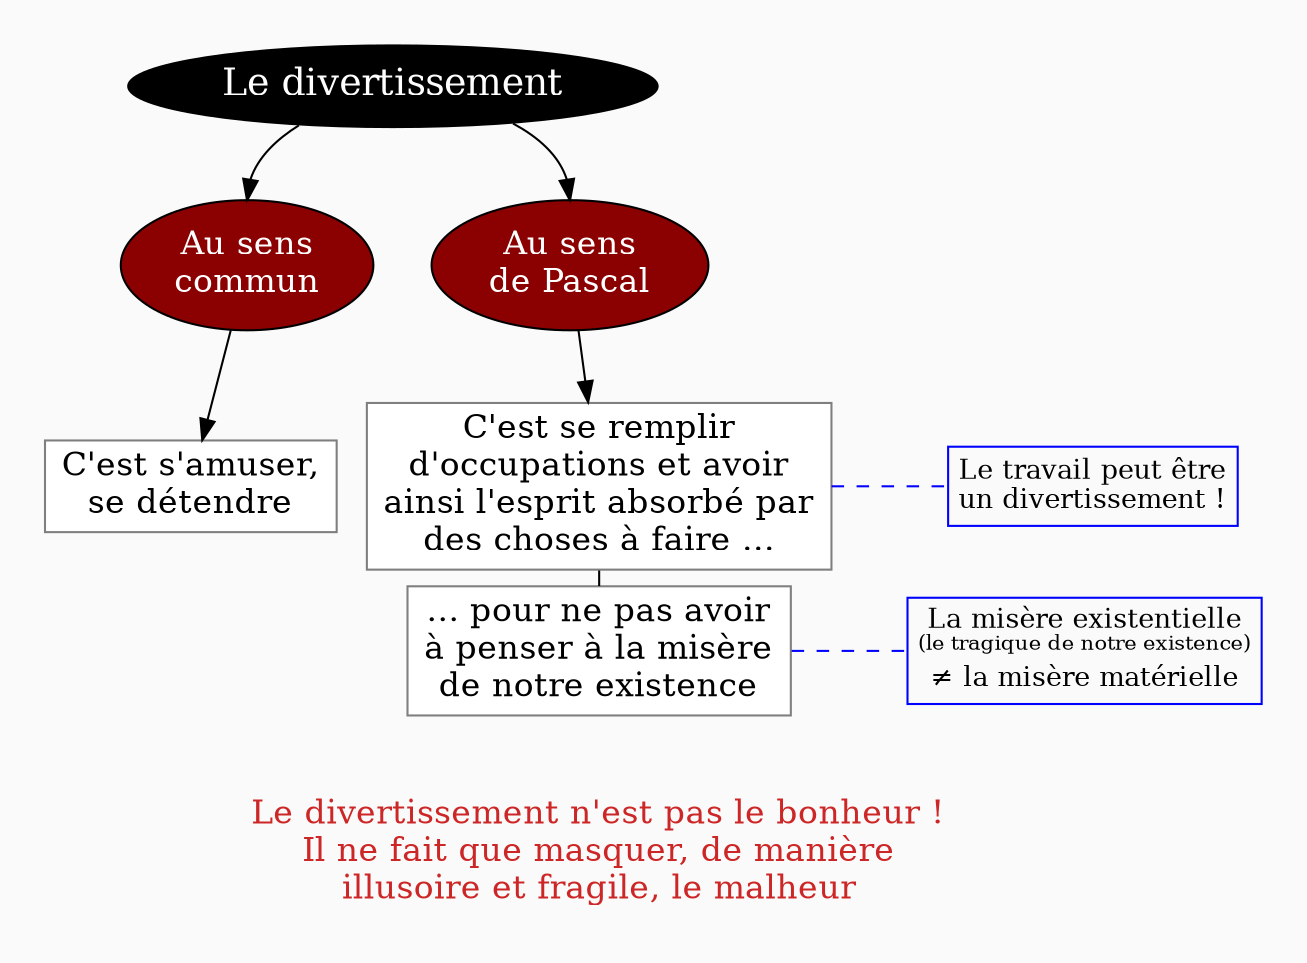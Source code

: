 digraph G {
//rankdir=LR
splines=true
//splines=curved
bgcolor=grey98
pad=0.3
style=filled
edge[minlen=4]
ranksep=0.1
nodesep=0.2 // valeur à changer ?

// NIVEAU 1
node[style=filled; fillcolor=12 ; fontcolor=white ; fontsize=18]
// a1[label=""]
a1[label="Le divertissement"]


// NIVEAU 2
node[style=filled;fillcolor=red4;fontcolor=white; fontsize=16]
// b1[label=""]
a1->{
b1[label="Au sens
commun"]    
b2[label="Au sens
de Pascal"]
}[headport=n]

// NIVEAU 3 (sans intermédiaire)
node [shape=box; style=filled;fillcolor=white;fontcolor=black;color=grey50]
// c1[label=""]
b1->c1
c1[label="C'est s'amuser,
se détendre"]
b2->c2
c2[label="C'est se remplir
d'occupations et avoir
ainsi l'esprit absorbé par
des choses à faire …"]
c2->c3[minlen=1,arrowhead=none]
c3[label="… pour ne pas avoir
à penser à la misère
de notre existence"]



// INTERMEDIAIRE AVANT NIVEAU 3
node[style=filled;fillcolor=grey78;shape=oval]
// [arrowhead=none]
// bc1[label=""]

// NIVEAU 3 (avec intermédiaire)
node[style="filled";fillcolor=white;shape=box;color=grey50]
// c1[label=""]

// NIVEAU 4
node[style="filled, rounded";fillcolor=white;shape=box;color=grey50]
// d1[label=""]





// ETIQUETTES EN ROUGE
node[shape=plaintext;fontcolor=firebrick3;fillcolor=grey98]
// e1[label=< <B>= Titre</B><BR /><BR />Contenu<BR /> >]
// e1[label=""]
// ->e1[minlen=1;style=invis]

c3->d1[style=invis]
d1[label="Le divertissement n'est pas le bonheur !
Il ne fait que masquer, de manière
illusoire et fragile, le malheur"]


// Remarques
node[color=blue;shape=box;style=filled;margin=0.07;fontcolor=black;fontsize=13]
edge[color=blue;arrowhead="none";xlabel="";style=dashed]
// r1[label=""]
// {rank=same;->r1}
// {rank=same;r1->[dir=back]}


{rank=same;c2->e1}

e1[label="Le travail peut être
un divertissement !"]

{rank=same;c3->e2}
e2[label=<La misère existentielle<br/>
<font point-size="10">(le tragique de notre existence)</font><br/>
<font point-size="5"><br/></font>
≠ la misère matérielle>]


}

